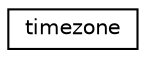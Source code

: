 digraph "Graphical Class Hierarchy"
{
 // LATEX_PDF_SIZE
  edge [fontname="Helvetica",fontsize="10",labelfontname="Helvetica",labelfontsize="10"];
  node [fontname="Helvetica",fontsize="10",shape=record];
  rankdir="LR";
  Node0 [label="timezone",height=0.2,width=0.4,color="black", fillcolor="white", style="filled",URL="$structtimezone.html",tooltip=" "];
}
